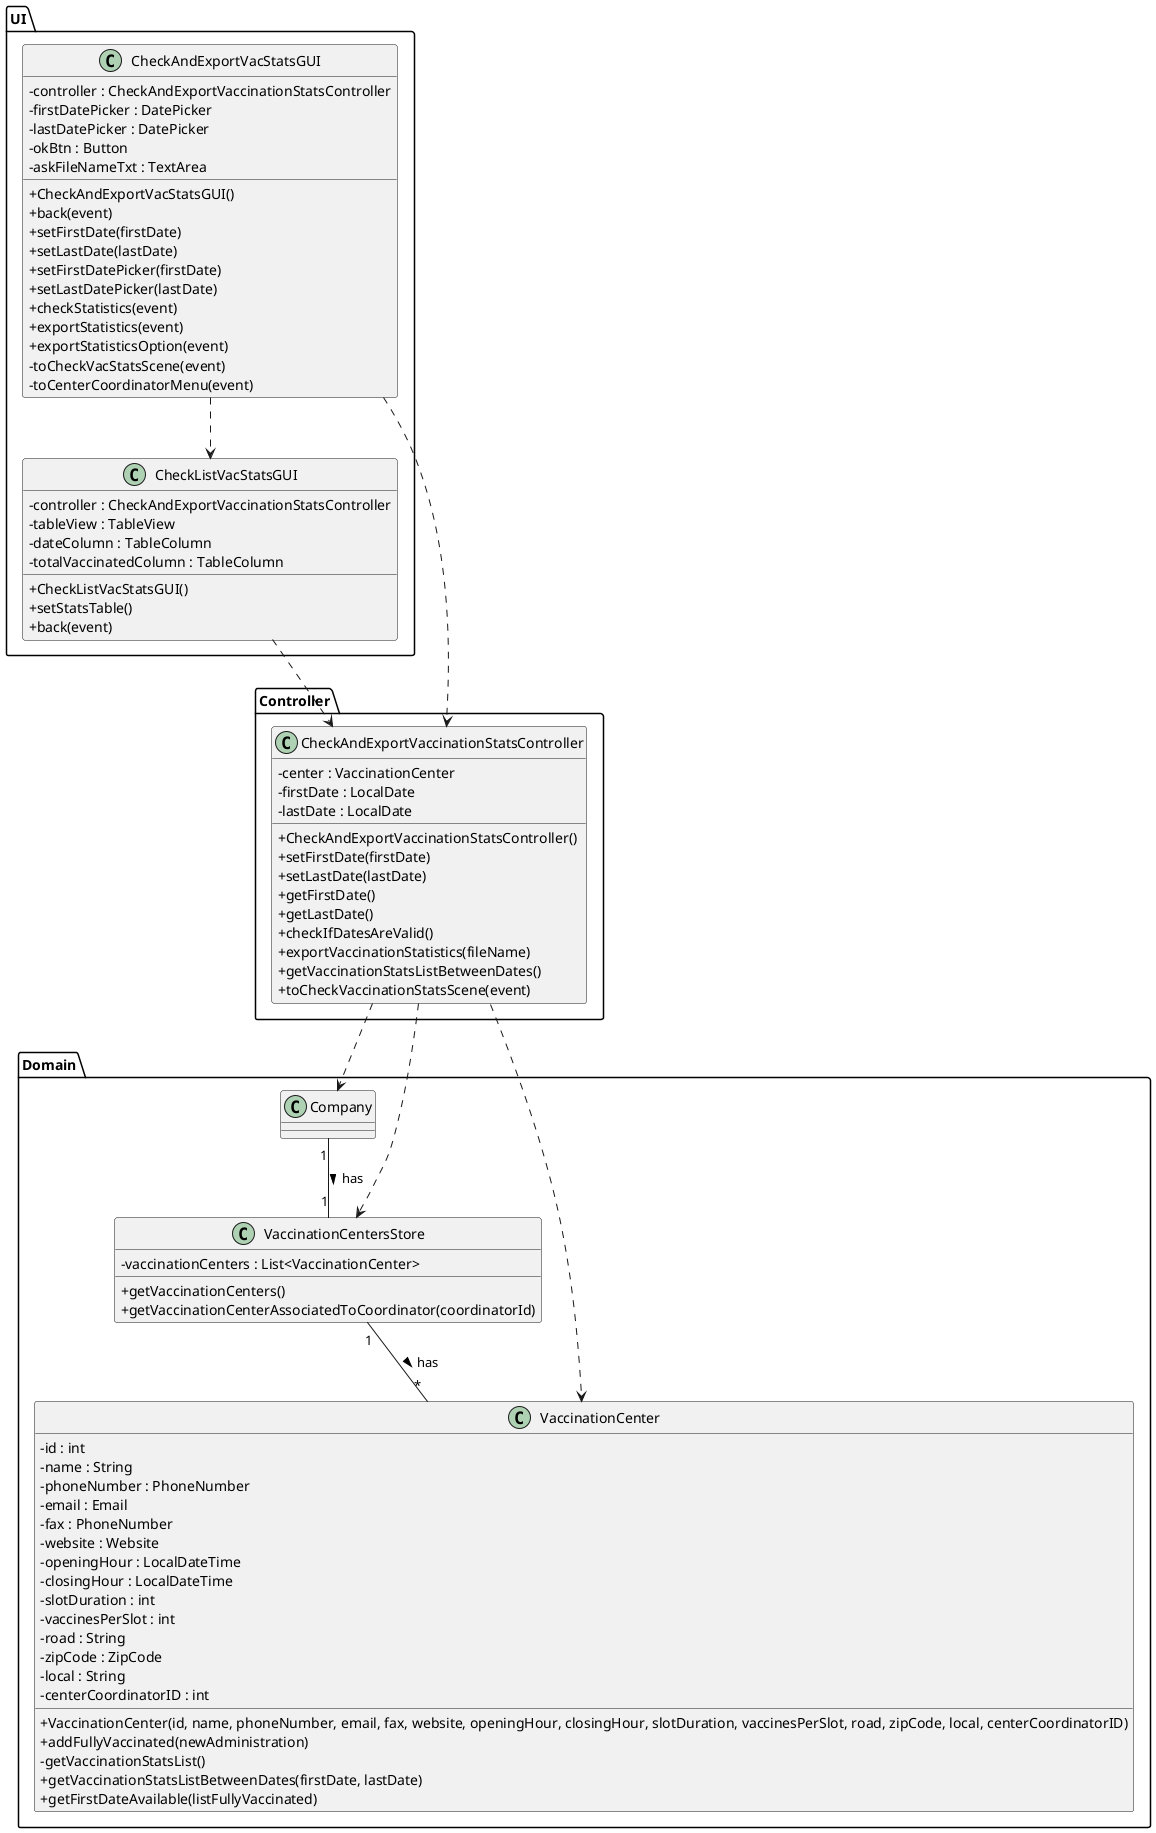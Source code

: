 @startuml
skinparam classAttributeIconSize 0


package UI {
class CheckAndExportVacStatsGUI {
-controller : CheckAndExportVaccinationStatsController
-firstDatePicker : DatePicker
-lastDatePicker : DatePicker
-okBtn : Button
-askFileNameTxt : TextArea

+CheckAndExportVacStatsGUI()
+back(event)
+setFirstDate(firstDate)
+setLastDate(lastDate)
+setFirstDatePicker(firstDate)
+setLastDatePicker(lastDate)
+checkStatistics(event)
+exportStatistics(event)
+exportStatisticsOption(event)
-toCheckVacStatsScene(event)
-toCenterCoordinatorMenu(event)

}

class CheckListVacStatsGUI {
-controller : CheckAndExportVaccinationStatsController
-tableView : TableView
-dateColumn : TableColumn
-totalVaccinatedColumn : TableColumn
+CheckListVacStatsGUI()
+setStatsTable()
+back(event)
}
}

package Controller {
class CheckAndExportVaccinationStatsController {
-center : VaccinationCenter
- firstDate : LocalDate
- lastDate : LocalDate
+CheckAndExportVaccinationStatsController()
+setFirstDate(firstDate)
+setLastDate(lastDate)
+getFirstDate()
+getLastDate()
+checkIfDatesAreValid()
+exportVaccinationStatistics(fileName)
+getVaccinationStatsListBetweenDates()
+toCheckVaccinationStatsScene(event)
}
}

package Domain {
class Company{

}

class VaccinationCenter {
-id : int
-name : String
-phoneNumber : PhoneNumber
-email : Email
-fax : PhoneNumber
-website : Website
-openingHour : LocalDateTime
-closingHour : LocalDateTime
-slotDuration : int
-vaccinesPerSlot : int
-road : String
-zipCode : ZipCode
-local : String
-centerCoordinatorID : int
+VaccinationCenter(id, name, phoneNumber, email, fax, website, openingHour, closingHour, slotDuration, vaccinesPerSlot, road, zipCode, local, centerCoordinatorID)
+addFullyVaccinated(newAdministration)
-getVaccinationStatsList()
+getVaccinationStatsListBetweenDates(firstDate, lastDate)
+getFirstDateAvailable(listFullyVaccinated)
}

class VaccinationCentersStore {
-vaccinationCenters : List<VaccinationCenter>
+getVaccinationCenters()
+getVaccinationCenterAssociatedToCoordinator(coordinatorId)

}
}

'UI
CheckAndExportVacStatsGUI ..> CheckListVacStatsGUI
CheckAndExportVacStatsGUI ..> CheckAndExportVaccinationStatsController
CheckListVacStatsGUI ..> CheckAndExportVaccinationStatsController

'CONTROLLER

CheckAndExportVaccinationStatsController ..> VaccinationCentersStore
CheckAndExportVaccinationStatsController ..> VaccinationCenter
CheckAndExportVaccinationStatsController ..> Company



'DOMAIN

Company "1" -- "1" VaccinationCentersStore : has >
VaccinationCentersStore "1" -- "*" VaccinationCenter : has >


@enduml
